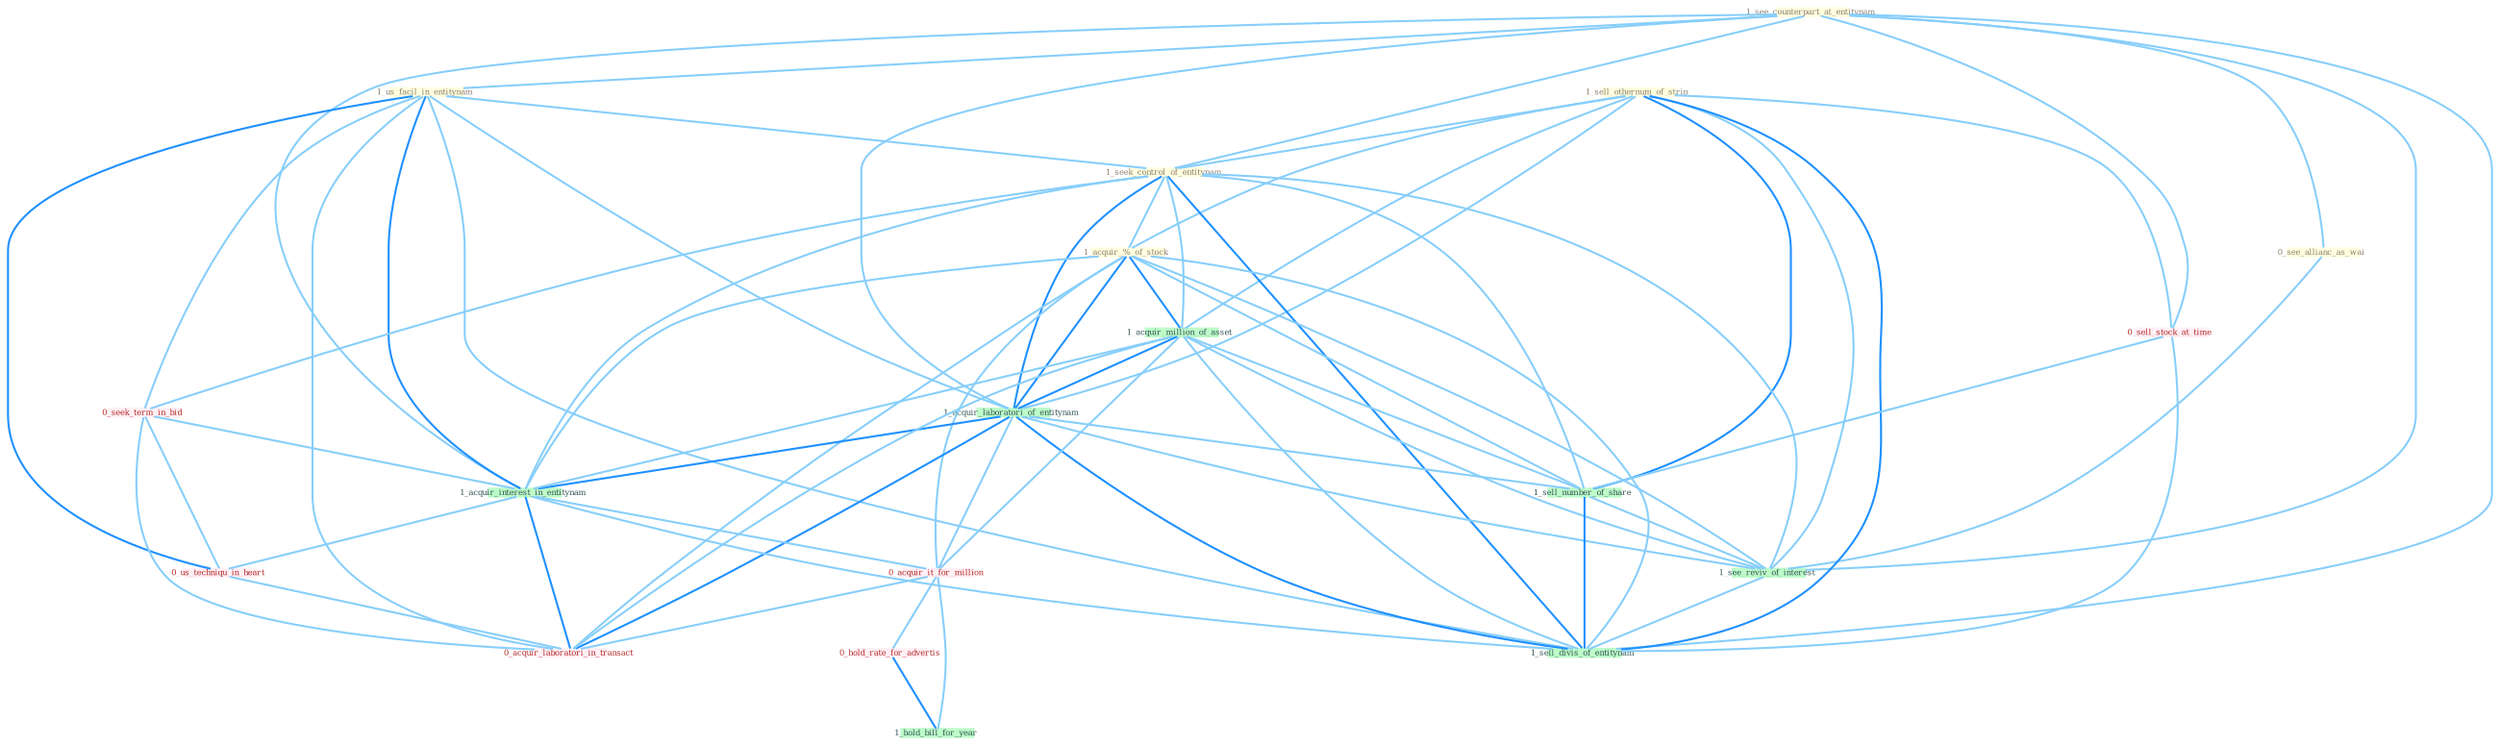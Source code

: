 Graph G{ 
    node
    [shape=polygon,style=filled,width=.5,height=.06,color="#BDFCC9",fixedsize=true,fontsize=4,
    fontcolor="#2f4f4f"];
    {node
    [color="#ffffe0", fontcolor="#8b7d6b"] "1_see_counterpart_at_entitynam " "0_see_allianc_as_wai " "1_sell_othernum_of_strip " "1_us_facil_in_entitynam " "1_seek_control_of_entitynam " "1_acquir_%_of_stock "}
{node [color="#fff0f5", fontcolor="#b22222"] "0_seek_term_in_bid " "0_us_techniqu_in_heart " "0_acquir_it_for_million " "0_hold_rate_for_advertis " "0_acquir_laboratori_in_transact " "0_sell_stock_at_time "}
edge [color="#B0E2FF"];

	"1_see_counterpart_at_entitynam " -- "0_see_allianc_as_wai " [w="1", color="#87cefa" ];
	"1_see_counterpart_at_entitynam " -- "1_us_facil_in_entitynam " [w="1", color="#87cefa" ];
	"1_see_counterpart_at_entitynam " -- "1_seek_control_of_entitynam " [w="1", color="#87cefa" ];
	"1_see_counterpart_at_entitynam " -- "1_acquir_laboratori_of_entitynam " [w="1", color="#87cefa" ];
	"1_see_counterpart_at_entitynam " -- "1_acquir_interest_in_entitynam " [w="1", color="#87cefa" ];
	"1_see_counterpart_at_entitynam " -- "0_sell_stock_at_time " [w="1", color="#87cefa" ];
	"1_see_counterpart_at_entitynam " -- "1_see_reviv_of_interest " [w="1", color="#87cefa" ];
	"1_see_counterpart_at_entitynam " -- "1_sell_divis_of_entitynam " [w="1", color="#87cefa" ];
	"0_see_allianc_as_wai " -- "1_see_reviv_of_interest " [w="1", color="#87cefa" ];
	"1_sell_othernum_of_strip " -- "1_seek_control_of_entitynam " [w="1", color="#87cefa" ];
	"1_sell_othernum_of_strip " -- "1_acquir_%_of_stock " [w="1", color="#87cefa" ];
	"1_sell_othernum_of_strip " -- "1_acquir_million_of_asset " [w="1", color="#87cefa" ];
	"1_sell_othernum_of_strip " -- "1_acquir_laboratori_of_entitynam " [w="1", color="#87cefa" ];
	"1_sell_othernum_of_strip " -- "0_sell_stock_at_time " [w="1", color="#87cefa" ];
	"1_sell_othernum_of_strip " -- "1_sell_number_of_share " [w="2", color="#1e90ff" , len=0.8];
	"1_sell_othernum_of_strip " -- "1_see_reviv_of_interest " [w="1", color="#87cefa" ];
	"1_sell_othernum_of_strip " -- "1_sell_divis_of_entitynam " [w="2", color="#1e90ff" , len=0.8];
	"1_us_facil_in_entitynam " -- "1_seek_control_of_entitynam " [w="1", color="#87cefa" ];
	"1_us_facil_in_entitynam " -- "1_acquir_laboratori_of_entitynam " [w="1", color="#87cefa" ];
	"1_us_facil_in_entitynam " -- "0_seek_term_in_bid " [w="1", color="#87cefa" ];
	"1_us_facil_in_entitynam " -- "1_acquir_interest_in_entitynam " [w="2", color="#1e90ff" , len=0.8];
	"1_us_facil_in_entitynam " -- "0_us_techniqu_in_heart " [w="2", color="#1e90ff" , len=0.8];
	"1_us_facil_in_entitynam " -- "0_acquir_laboratori_in_transact " [w="1", color="#87cefa" ];
	"1_us_facil_in_entitynam " -- "1_sell_divis_of_entitynam " [w="1", color="#87cefa" ];
	"1_seek_control_of_entitynam " -- "1_acquir_%_of_stock " [w="1", color="#87cefa" ];
	"1_seek_control_of_entitynam " -- "1_acquir_million_of_asset " [w="1", color="#87cefa" ];
	"1_seek_control_of_entitynam " -- "1_acquir_laboratori_of_entitynam " [w="2", color="#1e90ff" , len=0.8];
	"1_seek_control_of_entitynam " -- "0_seek_term_in_bid " [w="1", color="#87cefa" ];
	"1_seek_control_of_entitynam " -- "1_acquir_interest_in_entitynam " [w="1", color="#87cefa" ];
	"1_seek_control_of_entitynam " -- "1_sell_number_of_share " [w="1", color="#87cefa" ];
	"1_seek_control_of_entitynam " -- "1_see_reviv_of_interest " [w="1", color="#87cefa" ];
	"1_seek_control_of_entitynam " -- "1_sell_divis_of_entitynam " [w="2", color="#1e90ff" , len=0.8];
	"1_acquir_%_of_stock " -- "1_acquir_million_of_asset " [w="2", color="#1e90ff" , len=0.8];
	"1_acquir_%_of_stock " -- "1_acquir_laboratori_of_entitynam " [w="2", color="#1e90ff" , len=0.8];
	"1_acquir_%_of_stock " -- "1_acquir_interest_in_entitynam " [w="1", color="#87cefa" ];
	"1_acquir_%_of_stock " -- "0_acquir_it_for_million " [w="1", color="#87cefa" ];
	"1_acquir_%_of_stock " -- "0_acquir_laboratori_in_transact " [w="1", color="#87cefa" ];
	"1_acquir_%_of_stock " -- "1_sell_number_of_share " [w="1", color="#87cefa" ];
	"1_acquir_%_of_stock " -- "1_see_reviv_of_interest " [w="1", color="#87cefa" ];
	"1_acquir_%_of_stock " -- "1_sell_divis_of_entitynam " [w="1", color="#87cefa" ];
	"1_acquir_million_of_asset " -- "1_acquir_laboratori_of_entitynam " [w="2", color="#1e90ff" , len=0.8];
	"1_acquir_million_of_asset " -- "1_acquir_interest_in_entitynam " [w="1", color="#87cefa" ];
	"1_acquir_million_of_asset " -- "0_acquir_it_for_million " [w="1", color="#87cefa" ];
	"1_acquir_million_of_asset " -- "0_acquir_laboratori_in_transact " [w="1", color="#87cefa" ];
	"1_acquir_million_of_asset " -- "1_sell_number_of_share " [w="1", color="#87cefa" ];
	"1_acquir_million_of_asset " -- "1_see_reviv_of_interest " [w="1", color="#87cefa" ];
	"1_acquir_million_of_asset " -- "1_sell_divis_of_entitynam " [w="1", color="#87cefa" ];
	"1_acquir_laboratori_of_entitynam " -- "1_acquir_interest_in_entitynam " [w="2", color="#1e90ff" , len=0.8];
	"1_acquir_laboratori_of_entitynam " -- "0_acquir_it_for_million " [w="1", color="#87cefa" ];
	"1_acquir_laboratori_of_entitynam " -- "0_acquir_laboratori_in_transact " [w="2", color="#1e90ff" , len=0.8];
	"1_acquir_laboratori_of_entitynam " -- "1_sell_number_of_share " [w="1", color="#87cefa" ];
	"1_acquir_laboratori_of_entitynam " -- "1_see_reviv_of_interest " [w="1", color="#87cefa" ];
	"1_acquir_laboratori_of_entitynam " -- "1_sell_divis_of_entitynam " [w="2", color="#1e90ff" , len=0.8];
	"0_seek_term_in_bid " -- "1_acquir_interest_in_entitynam " [w="1", color="#87cefa" ];
	"0_seek_term_in_bid " -- "0_us_techniqu_in_heart " [w="1", color="#87cefa" ];
	"0_seek_term_in_bid " -- "0_acquir_laboratori_in_transact " [w="1", color="#87cefa" ];
	"1_acquir_interest_in_entitynam " -- "0_us_techniqu_in_heart " [w="1", color="#87cefa" ];
	"1_acquir_interest_in_entitynam " -- "0_acquir_it_for_million " [w="1", color="#87cefa" ];
	"1_acquir_interest_in_entitynam " -- "0_acquir_laboratori_in_transact " [w="2", color="#1e90ff" , len=0.8];
	"1_acquir_interest_in_entitynam " -- "1_sell_divis_of_entitynam " [w="1", color="#87cefa" ];
	"0_us_techniqu_in_heart " -- "0_acquir_laboratori_in_transact " [w="1", color="#87cefa" ];
	"0_acquir_it_for_million " -- "0_hold_rate_for_advertis " [w="1", color="#87cefa" ];
	"0_acquir_it_for_million " -- "0_acquir_laboratori_in_transact " [w="1", color="#87cefa" ];
	"0_acquir_it_for_million " -- "1_hold_bill_for_year " [w="1", color="#87cefa" ];
	"0_hold_rate_for_advertis " -- "1_hold_bill_for_year " [w="2", color="#1e90ff" , len=0.8];
	"0_sell_stock_at_time " -- "1_sell_number_of_share " [w="1", color="#87cefa" ];
	"0_sell_stock_at_time " -- "1_sell_divis_of_entitynam " [w="1", color="#87cefa" ];
	"1_sell_number_of_share " -- "1_see_reviv_of_interest " [w="1", color="#87cefa" ];
	"1_sell_number_of_share " -- "1_sell_divis_of_entitynam " [w="2", color="#1e90ff" , len=0.8];
	"1_see_reviv_of_interest " -- "1_sell_divis_of_entitynam " [w="1", color="#87cefa" ];
}